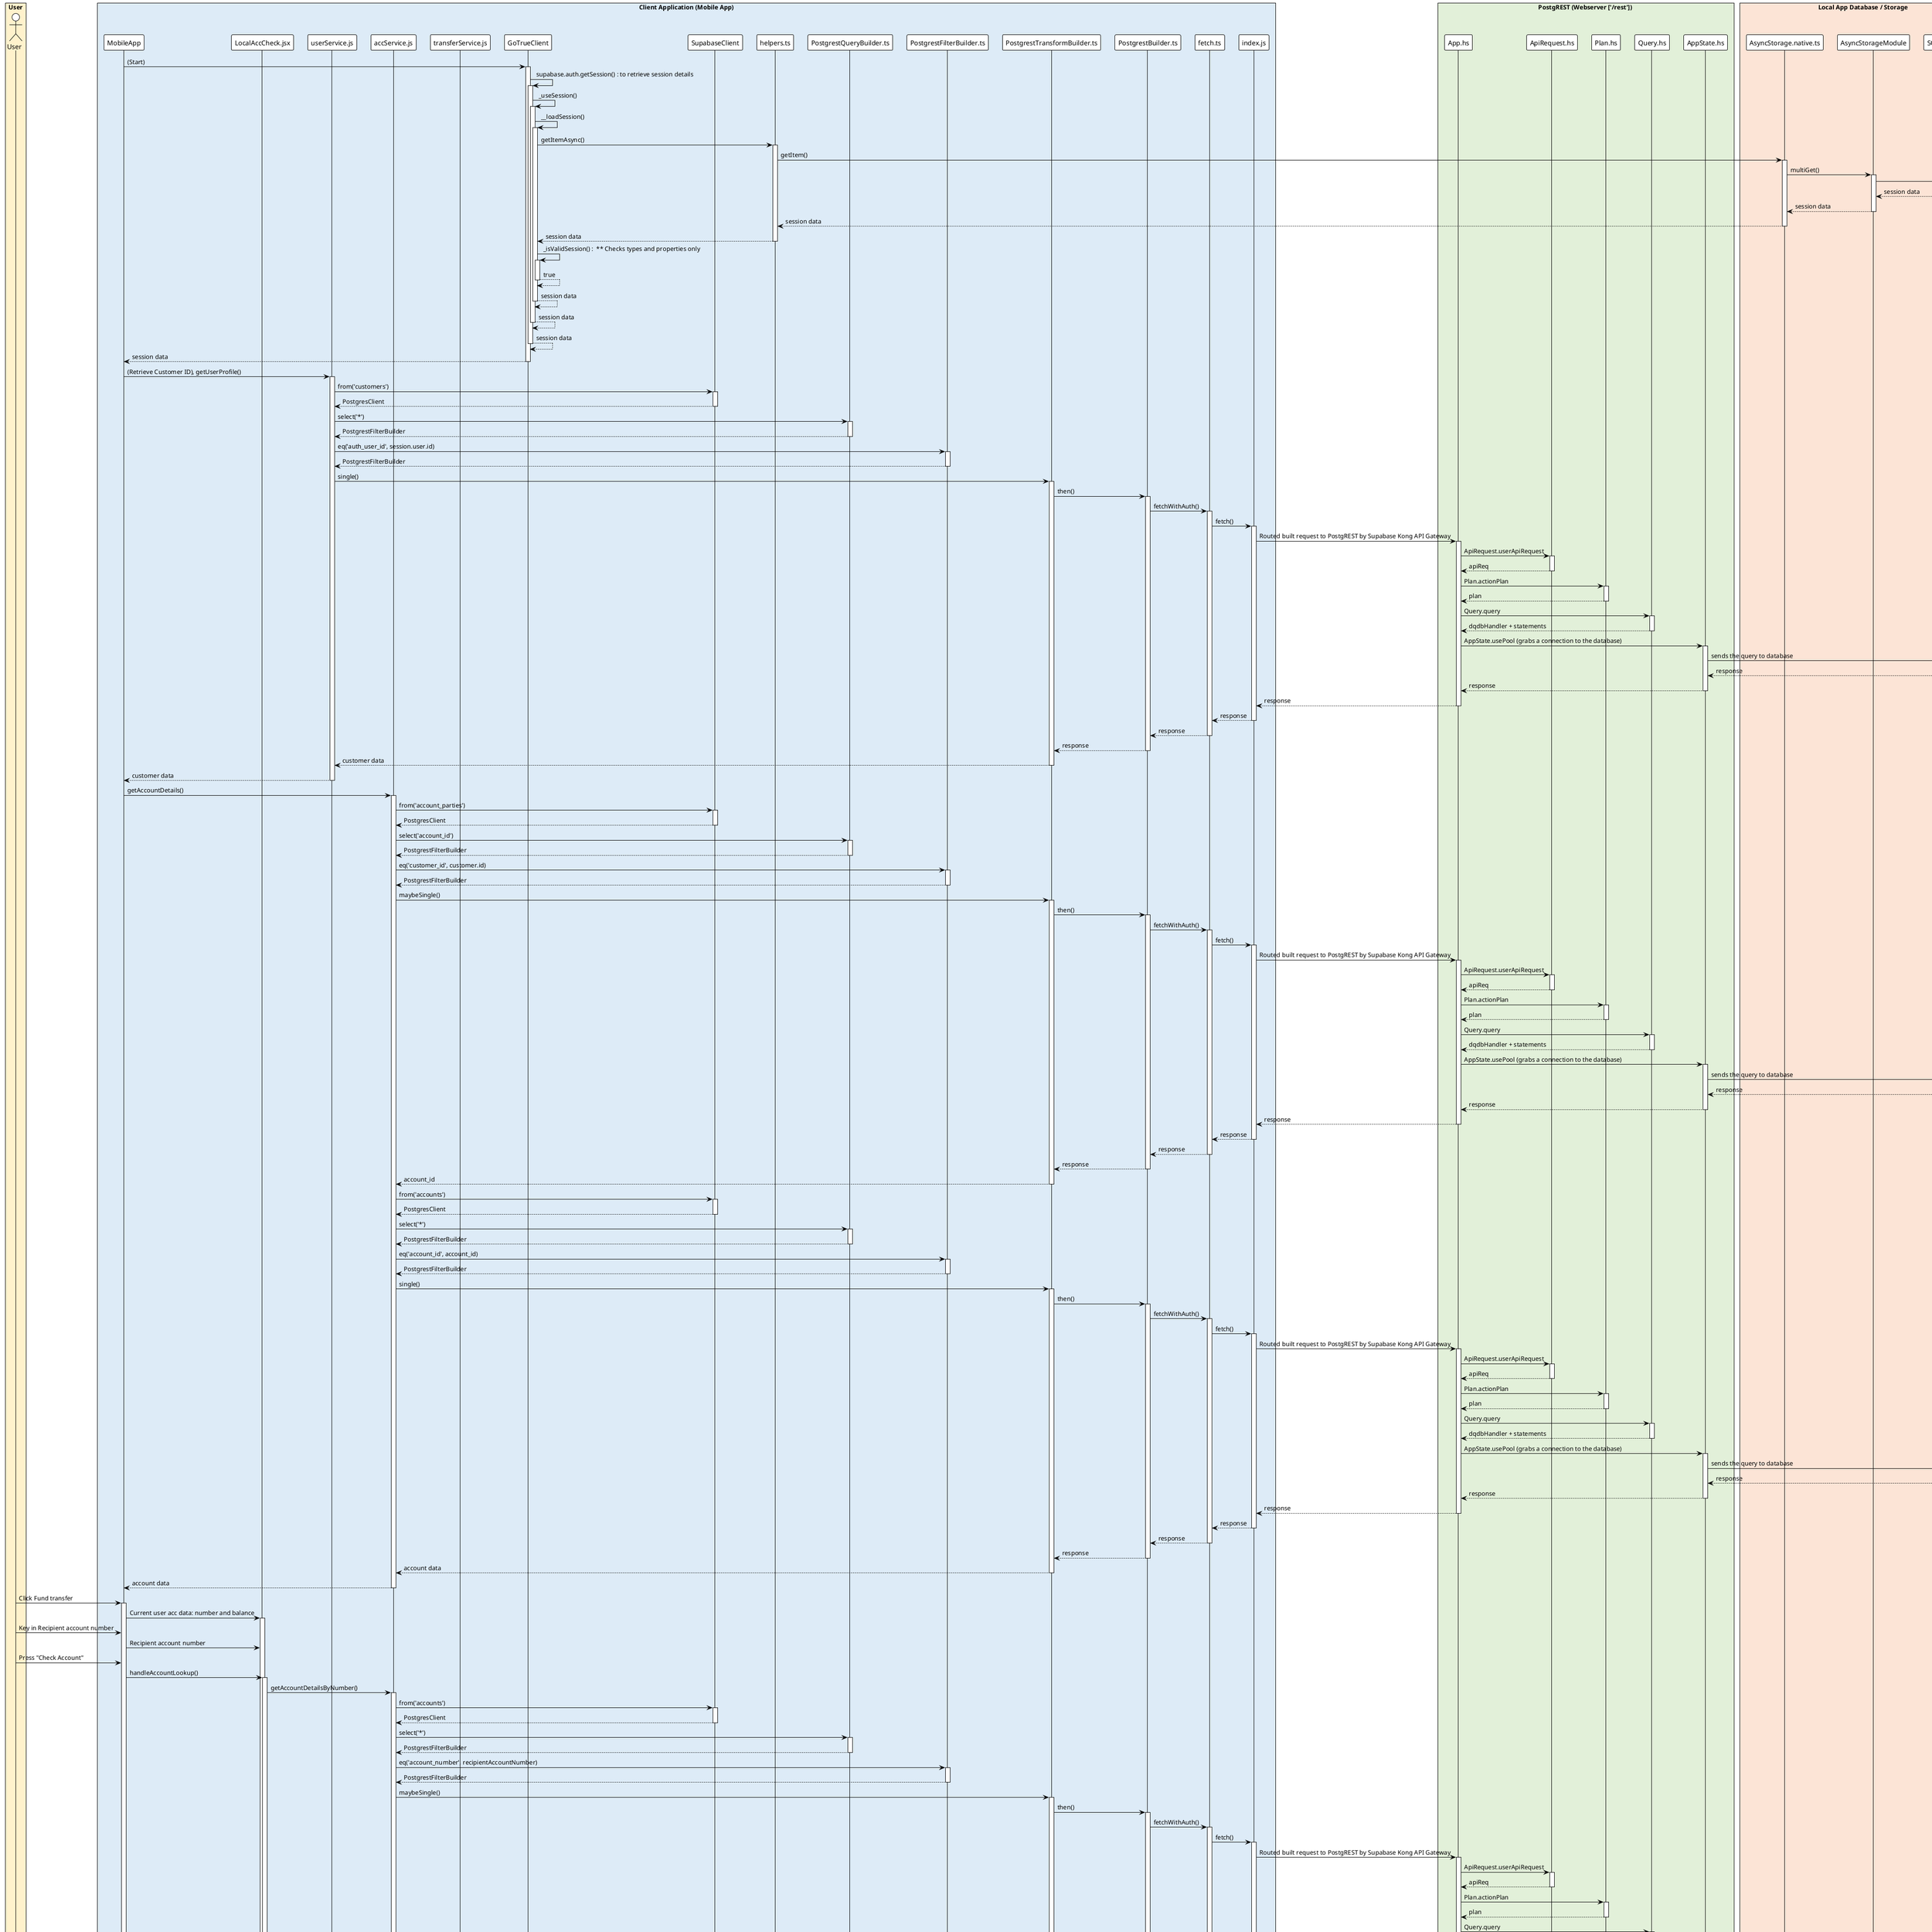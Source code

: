 @startuml TransferProcess
!theme plain

' External Actor
box "User" #FFF2CC
  actor User
end box

' Client-Side (Mobile App Layer)
box "Client Application (Mobile App)" #DDEBF7
  participant MobileApp
  participant LocalAccCheck.jsx
  participant userService.js
  participant accService.js
  participant transferService.js
  participant GoTrueClient
  participant SupabaseClient
  participant helpers.ts
  participant PostgrestQueryBuilder.ts
  participant PostgrestFilterBuilder.ts
  participant PostgrestTransformBuilder.ts
  participant PostgrestBuilder.ts
  participant fetch.ts
  participant index.js
end box


' PostgREST Server Layer
box "PostgREST (Webserver ['/rest']) " #E2F0D9
  participant App.hs
  participant ApiRequest.hs
  participant Plan.hs
  participant Query.hs
  participant AppState.hs
end box


' Client Local Storage
box "Local App Database / Storage" #FCE4D6
  participant AsyncStorage.native.ts
  participant AsyncStorageModule
  participant SQLiteDatabase
end box


' Database Layer
box "Database (Supabase Postgres)" #E7E6E6
  participant database
end box


' participant MobileApp
' participant GoTrueClient
' participant SupabaseClient

MobileApp -> GoTrueClient : (Start)
activate GoTrueClient
GoTrueClient -> GoTrueClient : supabase.auth.getSession() : to retrieve session details
activate GoTrueClient

GoTrueClient -> GoTrueClient : _useSession()
activate GoTrueClient
GoTrueClient -> GoTrueClient : __loadSession()
activate GoTrueClient

' participant helpers.ts

GoTrueClient -> helpers.ts : getItemAsync()
activate helpers.ts
helpers.ts -> AsyncStorage.native.ts : getItem()
activate AsyncStorage.native.ts
AsyncStorage.native.ts -> AsyncStorageModule : multiGet()
activate AsyncStorageModule

' participant SQLiteDatabase
AsyncStorageModule -> SQLiteDatabase
activate SQLiteDatabase
return session data
return session data
return session data
return session data

GoTrueClient -> GoTrueClient : _isValidSession() :  ** Checks types and properties only
activate GoTrueClient
return true
return session data

return session data
return session data

return session data

' Current Session details retrieved

' participant userService.js
' participant accService.js
' participant transferService.js

MobileApp -> userService.js : (Retrieve Customer ID), getUserProfile()
activate userService.js
userService.js -> SupabaseClient : from('customers')
activate SupabaseClient
return PostgresClient
userService.js -> PostgrestQueryBuilder.ts : select('*')
activate PostgrestQueryBuilder.ts
return PostgrestFilterBuilder
userService.js -> PostgrestFilterBuilder.ts : eq('auth_user_id', session.user.id)
activate PostgrestFilterBuilder.ts
return PostgrestFilterBuilder
userService.js -> PostgrestTransformBuilder.ts : single()
activate PostgrestTransformBuilder.ts

' I need to build on this more down to the last call in supabase
PostgrestTransformBuilder.ts -> PostgrestBuilder.ts : then()
activate PostgrestBuilder.ts

PostgrestBuilder.ts -> fetch.ts : fetchWithAuth()
activate fetch.ts
fetch.ts -> index.js : fetch()
activate index.js

' Changing here to include the postgres routing
index.js -> App.hs : Routed built request to PostgREST by Supabase Kong API Gateway
activate App.hs
App.hs -> ApiRequest.hs : ApiRequest.userApiRequest
activate ApiRequest.hs
return apiReq
App.hs -> Plan.hs : Plan.actionPlan
activate Plan.hs
return plan
App.hs -> Query.hs : Query.query
activate Query.hs
return dqdbHandler + statements
App.hs -> AppState.hs : AppState.usePool (grabs a connection to the database)
activate AppState.hs

AppState.hs -> database : sends the query to database
activate database
return response

return response
return response
return response
return response
return response
return customer data
return customer data

' index.js -> database : Request send to database
' activate database
' return response

' return response
' return response
' return response

' return customer data

' return customer data

' Current Customer data retrieved

MobileApp -> accService.js : getAccountDetails()
activate accService.js
accService.js -> SupabaseClient : from('account_parties')
activate SupabaseClient
return PostgresClient
accService.js -> PostgrestQueryBuilder.ts : select('account_id')
activate PostgrestQueryBuilder.ts
return PostgrestFilterBuilder
accService.js -> PostgrestFilterBuilder.ts : eq('customer_id', customer.id)
activate PostgrestFilterBuilder.ts
return PostgrestFilterBuilder
accService.js -> PostgrestTransformBuilder.ts : maybeSingle()
activate PostgrestTransformBuilder.ts

' Add in more calls downwards for supabase
PostgrestTransformBuilder.ts -> PostgrestBuilder.ts : then()
activate PostgrestBuilder.ts
PostgrestBuilder.ts -> fetch.ts : fetchWithAuth()
activate fetch.ts
fetch.ts -> index.js : fetch()
activate index.js

index.js -> App.hs : Routed built request to PostgREST by Supabase Kong API Gateway
activate App.hs
App.hs -> ApiRequest.hs : ApiRequest.userApiRequest
activate ApiRequest.hs
return apiReq
App.hs -> Plan.hs : Plan.actionPlan
activate Plan.hs
return plan
App.hs -> Query.hs : Query.query
activate Query.hs
return dqdbHandler + statements
App.hs -> AppState.hs : AppState.usePool (grabs a connection to the database)
activate AppState.hs

AppState.hs -> database : sends the query to database
activate database
return response

return response
return response
return response
return response
return response
return account_id

' index.js -> database : Request send to database
' activate database
' return response
' return response
' return response
' return response
' return account_id

' return current user account_id,  Note: this shouldnt return for graph sake, even though account_id is returned to mobileApp

' Fetched account id linked to current customer

accService.js -> SupabaseClient : from('accounts')
activate SupabaseClient
return PostgresClient
accService.js -> PostgrestQueryBuilder.ts : select('*')
activate PostgrestQueryBuilder.ts
return PostgrestFilterBuilder
accService.js -> PostgrestFilterBuilder.ts : eq('account_id', account_id)
activate PostgrestFilterBuilder.ts
return PostgrestFilterBuilder
accService.js -> PostgrestTransformBuilder.ts : single()
activate PostgrestTransformBuilder.ts

' Add in here more calls downwards for supabase
PostgrestTransformBuilder.ts -> PostgrestBuilder.ts : then()
activate PostgrestBuilder.ts
PostgrestBuilder.ts -> fetch.ts : fetchWithAuth()
activate fetch.ts
fetch.ts -> index.js : fetch()
activate index.js

index.js -> App.hs : Routed built request to PostgREST by Supabase Kong API Gateway
activate App.hs
App.hs -> ApiRequest.hs : ApiRequest.userApiRequest
activate ApiRequest.hs
return apiReq
App.hs -> Plan.hs : Plan.actionPlan
activate Plan.hs
return plan
App.hs -> Query.hs : Query.query
activate Query.hs
return dqdbHandler + statements
App.hs -> AppState.hs : AppState.usePool (grabs a connection to the database)
activate AppState.hs

AppState.hs -> database : sends the query to database
activate database
return response

return response
return response
return response
return response
return response
return account data
return account data

' index.js -> database : Request send to database
' activate database
' return response
' return response
' return response
' return response

' return account data

' return account data

' Fetched current user account data details

User -> MobileApp : Click Fund transfer
activate MobileApp
MobileApp -> LocalAccCheck.jsx : Current user acc data: number and balance
' the current user acc number and balance is sent over to that page
activate LocalAccCheck.jsx
User -> MobileApp : Key in Recipient account number
MobileApp -> LocalAccCheck.jsx : Recipient account number
' intended recipient account number is sent over to that page
User -> MobileApp : Press "Check Account"

MobileApp -> LocalAccCheck.jsx : handleAccountLookup()
activate LocalAccCheck.jsx
LocalAccCheck.jsx -> accService.js : getAccountDetailsByNumber()
activate accService.js
accService.js -> SupabaseClient : from('accounts')
activate SupabaseClient
return PostgresClient
accService.js -> PostgrestQueryBuilder.ts : select('*')
activate PostgrestQueryBuilder.ts
return PostgrestFilterBuilder
accService.js -> PostgrestFilterBuilder.ts : eq('account_number', recipientAccountNumber)
activate PostgrestFilterBuilder.ts
return PostgrestFilterBuilder
accService.js -> PostgrestTransformBuilder.ts : maybeSingle()
activate PostgrestTransformBuilder.ts

' Add in here more calls downwards for supabase
PostgrestTransformBuilder.ts -> PostgrestBuilder.ts : then()
activate PostgrestBuilder.ts
PostgrestBuilder.ts -> fetch.ts : fetchWithAuth()
activate fetch.ts
fetch.ts -> index.js : fetch()
activate index.js

index.js -> App.hs : Routed built request to PostgREST by Supabase Kong API Gateway
activate App.hs
App.hs -> ApiRequest.hs : ApiRequest.userApiRequest
activate ApiRequest.hs
return apiReq
App.hs -> Plan.hs : Plan.actionPlan
activate Plan.hs
return plan
App.hs -> Query.hs : Query.query
activate Query.hs
return dqdbHandler + statements
App.hs -> AppState.hs : AppState.usePool (grabs a connection to the database)
activate AppState.hs

AppState.hs -> database : sends the query to database
activate database
return response

return response
return response
return response
return response
return response
return recipient account data
return recipient account data

' index.js -> database : Request send to database
' activate database
' return response
' return response
' return response
' return response

' return recipient account data

' return recipient account data
return recipient "exists"

' Concluded check that valid recipient account exist, UI to key transfer amount will be shown

User -> MobileApp : Key in amount to transfer
User -> MobileApp : Press "Execute transfer"
MobileApp -> LocalAccCheck.jsx : executeTransfer()
activate LocalAccCheck.jsx

LocalAccCheck.jsx -> transferService.js : transferFunds()
activate transferService.js

' Didnt include checks

transferService.js -> SupabaseClient : from('accounts')
activate SupabaseClient
return PostgresClient
transferService.js -> PostgrestQueryBuilder.ts : update({ current_balance: senderBal - amount })
activate PostgrestQueryBuilder.ts
return PostgrestFilterBuilder
transferService.js -> PostgrestFilterBuilder.ts : eq('account_id', senderAccountId)
activate PostgrestFilterBuilder.ts

' Need to add in more calls here
PostgrestFilterBuilder.ts -> PostgrestBuilder.ts : then()
activate PostgrestBuilder.ts
PostgrestBuilder.ts -> fetch.ts : fetchWithAuth()
activate fetch.ts
fetch.ts -> index.js : fetch()
activate index.js

index.js -> App.hs : Routed built request to PostgREST by Supabase Kong API Gateway
activate App.hs
App.hs -> ApiRequest.hs : ApiRequest.userApiRequest
activate ApiRequest.hs
return apiReq
App.hs -> Plan.hs : Plan.actionPlan
activate Plan.hs
return plan
App.hs -> Query.hs : Query.query
activate Query.hs
return dqdbHandler + statements
App.hs -> AppState.hs : AppState.usePool (grabs a connection to the database)
activate AppState.hs

AppState.hs -> database : sends the query to database
activate database
return response

return response
return response
return response
return response
return response


' index.js -> database : Request send to database
' activate database
' return response
' return response
' return response
' return response


return

' updated sender account balance

transferService.js -> SupabaseClient : from('accounts')
activate SupabaseClient
return PostgresClient
transferService.js -> PostgrestQueryBuilder.ts : update({ current_balance: recipientBal + amount })
activate PostgrestQueryBuilder.ts
return PostgrestFilterBuilder
transferService.js -> PostgrestFilterBuilder.ts : eq('account_id', recipientAccountId)
activate PostgrestFilterBuilder.ts

' Need to add in more calls here
PostgrestFilterBuilder.ts -> PostgrestBuilder.ts : then()
activate PostgrestBuilder.ts
PostgrestBuilder.ts -> fetch.ts : fetchWithAuth()
activate fetch.ts
fetch.ts -> index.js : fetch()
activate index.js

index.js -> App.hs : Routed built request to PostgREST by Supabase Kong API Gateway
activate App.hs
App.hs -> ApiRequest.hs : ApiRequest.userApiRequest
activate ApiRequest.hs
return apiReq
App.hs -> Plan.hs : Plan.actionPlan
activate Plan.hs
return plan
App.hs -> Query.hs : Query.query
activate Query.hs
return dqdbHandler + statements
App.hs -> AppState.hs : AppState.usePool (grabs a connection to the database)
activate AppState.hs

AppState.hs -> database : sends the query to database
activate database
return response

return response
return response
return response
return response
return response

' index.js -> database : Request send to database
' activate database
' return response
' return response
' return response
' return response

return

' updated recipent account balance

transferService.js -> SupabaseClient : from('transactions')
activate SupabaseClient
return PostgresClient
transferService.js -> PostgrestQueryBuilder.ts : insert({debitTransaction, creditTransaction})

note right of PostgrestQueryBuilder.ts
Debit Transaction Data:
{
  account_id: senderAccountId,
  booking_datetime: new Date().toISOString(),
  amount: amount,
  credit_debit: 'Debit',
  transaction_type: 'Transfer',
  description: 'Transfer to [recipient]',
  transaction_type: 'Online Transfer',
  status: 'Booked'
}
Credit Transaction Data:
{
    account_id: recipientAccountId,
    booking_datetime: new Date().toISOString(),
    amount: amount,
    credit_debit: 'Credit',
    transaction_type: 'Transfer',
    description: 'Transfer from [sender]',
    transaction_type: 'Online Transfer',
    status: 'Booked'
}
end note
activate PostgrestQueryBuilder.ts

' Add more calls downwards for supabase
PostgrestQueryBuilder.ts -> PostgrestBuilder.ts : then()
activate PostgrestBuilder.ts
PostgrestBuilder.ts -> fetch.ts : fetchWithAuth()
activate fetch.ts
fetch.ts -> index.js : fetch()
activate index.js

index.js -> App.hs : Routed built request to PostgREST by Supabase Kong API Gateway
activate App.hs
App.hs -> ApiRequest.hs : ApiRequest.userApiRequest
activate ApiRequest.hs
return apiReq
App.hs -> Plan.hs : Plan.actionPlan
activate Plan.hs
return plan
App.hs -> Query.hs : Query.query
activate Query.hs
return dqdbHandler + statements
App.hs -> AppState.hs : AppState.usePool (grabs a connection to the database)
activate AppState.hs

AppState.hs -> database : sends the query to database
activate database
return response

return response
return response
return response
return response
return response

' index.js -> database : Request send to database
' activate database
' return response
' return response
' return response
' return response

return

' updated transactions table


transferService.js -> SupabaseClient : from('balances')
activate SupabaseClient
return PostgresClient
transferService.js -> PostgrestQueryBuilder.ts : insert({balanceSender, balanceRecipient})
note right of PostgrestQueryBuilder.ts
Balance Sender Data:
{
    account_id: senderAccountId,
    balance_type: 'InterimAvailable',
    amount: senderBal - amount,
    credit_debit: 'Debit',
    reference_date: new Date().toISOString()
}
Balance Recipient Data:
{
    account_id: recipientAccountId,
    balance_type: 'InterimAvailable',
    amount: recipientBal + amount,
    credit_debit: 'Credit',
    reference_date: new Date().toISOString()
}
end note
activate PostgrestQueryBuilder.ts
' Add more calls downwards for supabase
PostgrestQueryBuilder.ts -> PostgrestBuilder.ts : then()
activate PostgrestBuilder.ts
PostgrestBuilder.ts -> fetch.ts : fetchWithAuth()
activate fetch.ts
fetch.ts -> index.js : fetch()
activate index.js

index.js -> App.hs : Routed built request to PostgREST by Supabase Kong API Gateway
activate App.hs
App.hs -> ApiRequest.hs : ApiRequest.userApiRequest
activate ApiRequest.hs
return apiReq
App.hs -> Plan.hs : Plan.actionPlan
activate Plan.hs
return plan
App.hs -> Query.hs : Query.query
activate Query.hs
return dqdbHandler + statements
App.hs -> AppState.hs : AppState.usePool (grabs a connection to the database)
activate AppState.hs

AppState.hs -> database : sends the query to database
activate database
return response

return response
return response
return response
return response
return response

' index.js -> database : Request send to database
' activate database
' return response
' return response
' return response
' return response
return


return
return
return
return Fund Transfer Success